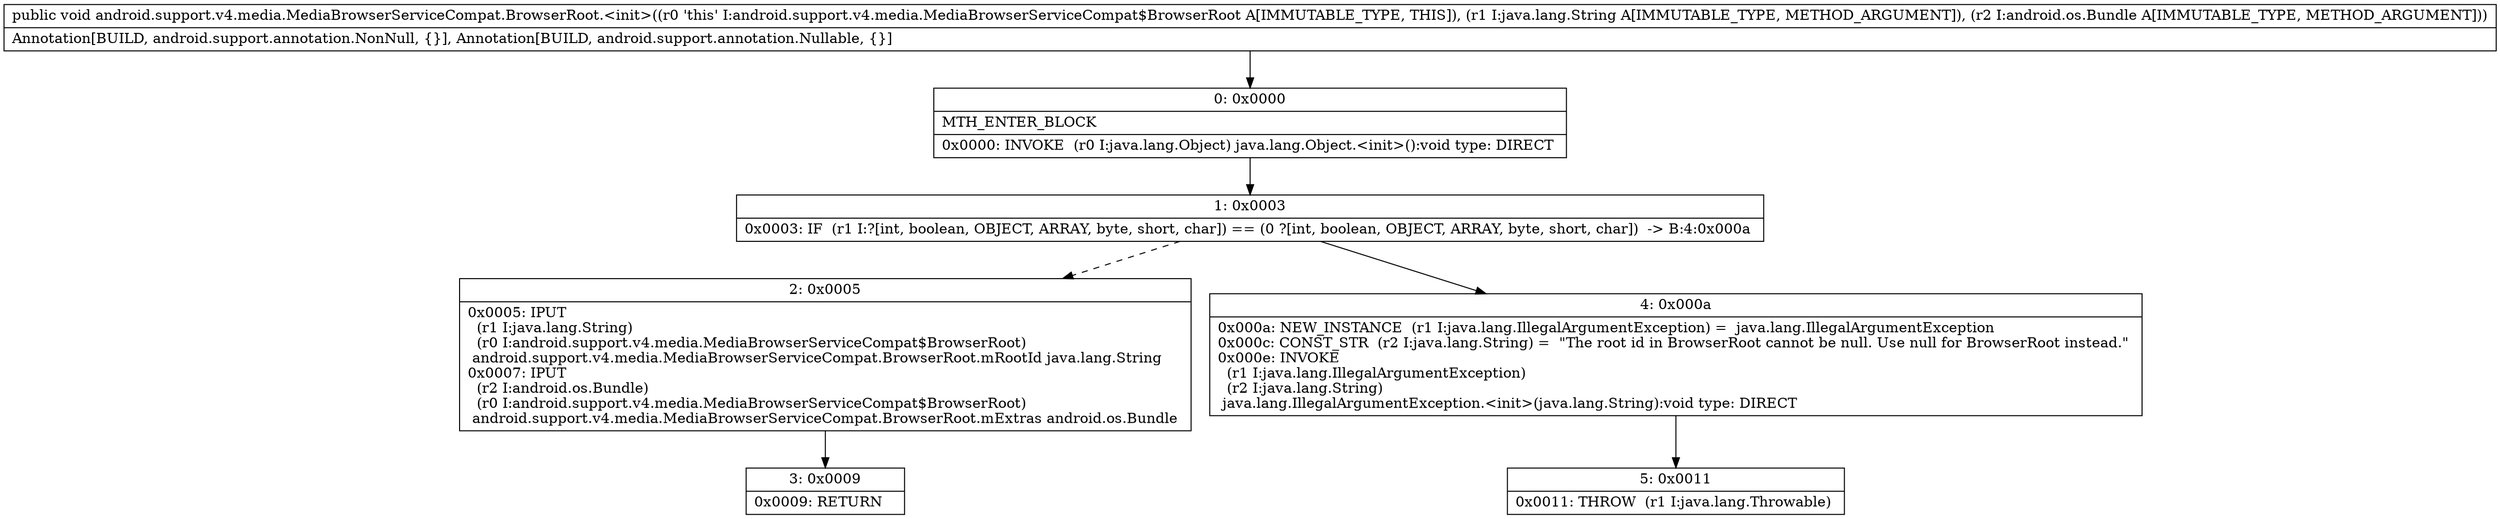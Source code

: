 digraph "CFG forandroid.support.v4.media.MediaBrowserServiceCompat.BrowserRoot.\<init\>(Ljava\/lang\/String;Landroid\/os\/Bundle;)V" {
Node_0 [shape=record,label="{0\:\ 0x0000|MTH_ENTER_BLOCK\l|0x0000: INVOKE  (r0 I:java.lang.Object) java.lang.Object.\<init\>():void type: DIRECT \l}"];
Node_1 [shape=record,label="{1\:\ 0x0003|0x0003: IF  (r1 I:?[int, boolean, OBJECT, ARRAY, byte, short, char]) == (0 ?[int, boolean, OBJECT, ARRAY, byte, short, char])  \-\> B:4:0x000a \l}"];
Node_2 [shape=record,label="{2\:\ 0x0005|0x0005: IPUT  \l  (r1 I:java.lang.String)\l  (r0 I:android.support.v4.media.MediaBrowserServiceCompat$BrowserRoot)\l android.support.v4.media.MediaBrowserServiceCompat.BrowserRoot.mRootId java.lang.String \l0x0007: IPUT  \l  (r2 I:android.os.Bundle)\l  (r0 I:android.support.v4.media.MediaBrowserServiceCompat$BrowserRoot)\l android.support.v4.media.MediaBrowserServiceCompat.BrowserRoot.mExtras android.os.Bundle \l}"];
Node_3 [shape=record,label="{3\:\ 0x0009|0x0009: RETURN   \l}"];
Node_4 [shape=record,label="{4\:\ 0x000a|0x000a: NEW_INSTANCE  (r1 I:java.lang.IllegalArgumentException) =  java.lang.IllegalArgumentException \l0x000c: CONST_STR  (r2 I:java.lang.String) =  \"The root id in BrowserRoot cannot be null. Use null for BrowserRoot instead.\" \l0x000e: INVOKE  \l  (r1 I:java.lang.IllegalArgumentException)\l  (r2 I:java.lang.String)\l java.lang.IllegalArgumentException.\<init\>(java.lang.String):void type: DIRECT \l}"];
Node_5 [shape=record,label="{5\:\ 0x0011|0x0011: THROW  (r1 I:java.lang.Throwable) \l}"];
MethodNode[shape=record,label="{public void android.support.v4.media.MediaBrowserServiceCompat.BrowserRoot.\<init\>((r0 'this' I:android.support.v4.media.MediaBrowserServiceCompat$BrowserRoot A[IMMUTABLE_TYPE, THIS]), (r1 I:java.lang.String A[IMMUTABLE_TYPE, METHOD_ARGUMENT]), (r2 I:android.os.Bundle A[IMMUTABLE_TYPE, METHOD_ARGUMENT]))  | Annotation[BUILD, android.support.annotation.NonNull, \{\}], Annotation[BUILD, android.support.annotation.Nullable, \{\}]\l}"];
MethodNode -> Node_0;
Node_0 -> Node_1;
Node_1 -> Node_2[style=dashed];
Node_1 -> Node_4;
Node_2 -> Node_3;
Node_4 -> Node_5;
}

